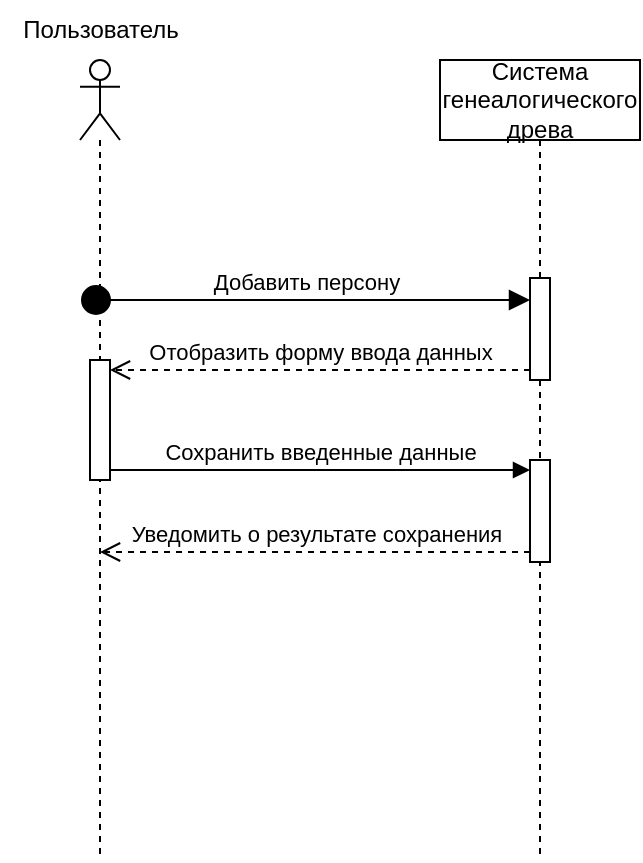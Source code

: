 <mxfile version="27.0.5">
  <diagram name="Page-1" id="2YBvvXClWsGukQMizWep">
    <mxGraphModel dx="988" dy="629" grid="1" gridSize="10" guides="1" tooltips="1" connect="1" arrows="1" fold="1" page="1" pageScale="1" pageWidth="850" pageHeight="1100" math="0" shadow="0">
      <root>
        <mxCell id="0" />
        <mxCell id="1" parent="0" />
        <mxCell id="lfIbEzPB39KdHpo4TKHj-1" value="" style="shape=umlLifeline;perimeter=lifelinePerimeter;whiteSpace=wrap;html=1;container=1;dropTarget=0;collapsible=0;recursiveResize=0;outlineConnect=0;portConstraint=eastwest;newEdgeStyle={&quot;curved&quot;:0,&quot;rounded&quot;:0};participant=umlActor;" vertex="1" parent="1">
          <mxGeometry x="170" y="100" width="20" height="400" as="geometry" />
        </mxCell>
        <mxCell id="lfIbEzPB39KdHpo4TKHj-25" value="" style="html=1;points=[[0,0,0,0,5],[0,1,0,0,-5],[1,0,0,0,5],[1,1,0,0,-5]];perimeter=orthogonalPerimeter;outlineConnect=0;targetShapes=umlLifeline;portConstraint=eastwest;newEdgeStyle={&quot;curved&quot;:0,&quot;rounded&quot;:0};" vertex="1" parent="lfIbEzPB39KdHpo4TKHj-1">
          <mxGeometry x="5" y="150" width="10" height="60" as="geometry" />
        </mxCell>
        <mxCell id="lfIbEzPB39KdHpo4TKHj-2" value="Пользователь" style="text;html=1;align=center;verticalAlign=middle;resizable=0;points=[];autosize=1;strokeColor=none;fillColor=none;" vertex="1" parent="1">
          <mxGeometry x="130" y="70" width="100" height="30" as="geometry" />
        </mxCell>
        <mxCell id="lfIbEzPB39KdHpo4TKHj-3" value="Система генеалогического древа" style="shape=umlLifeline;perimeter=lifelinePerimeter;whiteSpace=wrap;html=1;container=1;dropTarget=0;collapsible=0;recursiveResize=0;outlineConnect=0;portConstraint=eastwest;newEdgeStyle={&quot;curved&quot;:0,&quot;rounded&quot;:0};" vertex="1" parent="1">
          <mxGeometry x="350" y="100" width="100" height="400" as="geometry" />
        </mxCell>
        <mxCell id="lfIbEzPB39KdHpo4TKHj-4" value="" style="html=1;points=[[0,0,0,0,5],[0,1,0,0,-5],[1,0,0,0,5],[1,1,0,0,-5]];perimeter=orthogonalPerimeter;outlineConnect=0;targetShapes=umlLifeline;portConstraint=eastwest;newEdgeStyle={&quot;curved&quot;:0,&quot;rounded&quot;:0};" vertex="1" parent="lfIbEzPB39KdHpo4TKHj-3">
          <mxGeometry x="45" y="109" width="10" height="51" as="geometry" />
        </mxCell>
        <mxCell id="lfIbEzPB39KdHpo4TKHj-27" value="" style="html=1;points=[[0,0,0,0,5],[0,1,0,0,-5],[1,0,0,0,5],[1,1,0,0,-5]];perimeter=orthogonalPerimeter;outlineConnect=0;targetShapes=umlLifeline;portConstraint=eastwest;newEdgeStyle={&quot;curved&quot;:0,&quot;rounded&quot;:0};" vertex="1" parent="lfIbEzPB39KdHpo4TKHj-3">
          <mxGeometry x="45" y="200" width="10" height="51" as="geometry" />
        </mxCell>
        <mxCell id="lfIbEzPB39KdHpo4TKHj-8" value="Добавить персону" style="html=1;verticalAlign=bottom;startArrow=circle;startFill=1;endArrow=block;startSize=6;endSize=8;curved=0;rounded=0;endFill=1;" edge="1" parent="1" target="lfIbEzPB39KdHpo4TKHj-4">
          <mxGeometry width="80" relative="1" as="geometry">
            <mxPoint x="170" y="220" as="sourcePoint" />
            <mxPoint x="380" y="220" as="targetPoint" />
          </mxGeometry>
        </mxCell>
        <mxCell id="lfIbEzPB39KdHpo4TKHj-26" value="Сохранить введенные данные" style="html=1;verticalAlign=bottom;endArrow=block;curved=0;rounded=0;exitX=1;exitY=1;exitDx=0;exitDy=-5;exitPerimeter=0;entryX=0;entryY=0;entryDx=0;entryDy=5;entryPerimeter=0;" edge="1" parent="1" source="lfIbEzPB39KdHpo4TKHj-25" target="lfIbEzPB39KdHpo4TKHj-27">
          <mxGeometry relative="1" as="geometry">
            <mxPoint x="405" y="275" as="sourcePoint" />
            <mxPoint x="360" y="305" as="targetPoint" />
          </mxGeometry>
        </mxCell>
        <mxCell id="lfIbEzPB39KdHpo4TKHj-30" value="Отобразить форму ввода данных" style="html=1;verticalAlign=bottom;endArrow=open;dashed=1;endSize=8;curved=0;rounded=0;exitX=0;exitY=1;exitDx=0;exitDy=-5;exitPerimeter=0;entryX=1;entryY=0;entryDx=0;entryDy=5;entryPerimeter=0;" edge="1" parent="1" source="lfIbEzPB39KdHpo4TKHj-4" target="lfIbEzPB39KdHpo4TKHj-25">
          <mxGeometry x="0.002" relative="1" as="geometry">
            <mxPoint x="180" y="400" as="targetPoint" />
            <mxPoint x="375" y="400" as="sourcePoint" />
            <mxPoint as="offset" />
          </mxGeometry>
        </mxCell>
        <mxCell id="lfIbEzPB39KdHpo4TKHj-31" value="Уведомить о результате сохранения" style="html=1;verticalAlign=bottom;endArrow=open;dashed=1;endSize=8;curved=0;rounded=0;exitX=0;exitY=1;exitDx=0;exitDy=-5;exitPerimeter=0;" edge="1" parent="1" source="lfIbEzPB39KdHpo4TKHj-27" target="lfIbEzPB39KdHpo4TKHj-1">
          <mxGeometry x="0.002" relative="1" as="geometry">
            <mxPoint x="210" y="350" as="targetPoint" />
            <mxPoint x="400" y="420" as="sourcePoint" />
            <mxPoint as="offset" />
          </mxGeometry>
        </mxCell>
      </root>
    </mxGraphModel>
  </diagram>
</mxfile>

